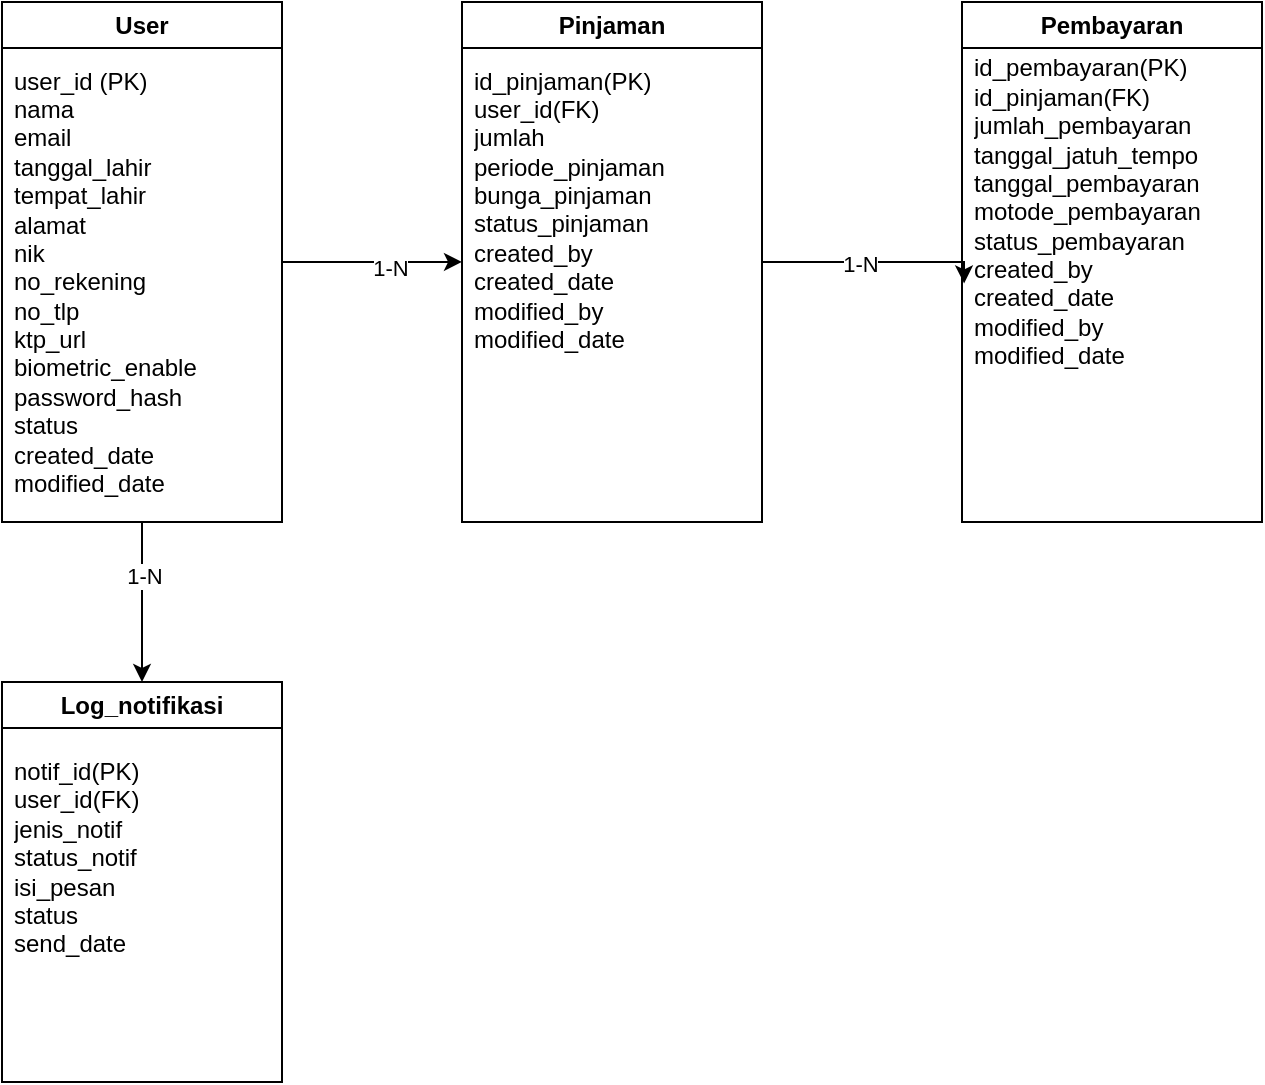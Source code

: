 <mxfile version="28.0.7">
  <diagram name="Page-1" id="tqjSqzvueAbk7ngBmSSA">
    <mxGraphModel dx="1213" dy="657" grid="1" gridSize="10" guides="1" tooltips="1" connect="1" arrows="1" fold="1" page="1" pageScale="1" pageWidth="850" pageHeight="1100" math="0" shadow="0">
      <root>
        <mxCell id="0" />
        <mxCell id="1" parent="0" />
        <mxCell id="wLrX6_X3mQyZMAKJTXOu-36" style="edgeStyle=orthogonalEdgeStyle;rounded=0;orthogonalLoop=1;jettySize=auto;html=1;" edge="1" parent="1" source="wLrX6_X3mQyZMAKJTXOu-16" target="wLrX6_X3mQyZMAKJTXOu-34">
          <mxGeometry relative="1" as="geometry" />
        </mxCell>
        <mxCell id="wLrX6_X3mQyZMAKJTXOu-37" value="1-N" style="edgeLabel;html=1;align=center;verticalAlign=middle;resizable=0;points=[];" vertex="1" connectable="0" parent="wLrX6_X3mQyZMAKJTXOu-36">
          <mxGeometry x="-0.342" y="1" relative="1" as="geometry">
            <mxPoint as="offset" />
          </mxGeometry>
        </mxCell>
        <mxCell id="wLrX6_X3mQyZMAKJTXOu-16" value="User" style="swimlane;whiteSpace=wrap;html=1;" vertex="1" parent="1">
          <mxGeometry x="80" y="40" width="140" height="260" as="geometry" />
        </mxCell>
        <mxCell id="wLrX6_X3mQyZMAKJTXOu-23" value="&lt;div&gt;user_id (PK)&amp;nbsp;&lt;/div&gt;&lt;div&gt;nama&lt;/div&gt;&lt;div&gt;email&amp;nbsp;&lt;/div&gt;&lt;div&gt;tanggal_lahir&lt;/div&gt;&lt;div&gt;tempat_lahir&lt;/div&gt;&lt;div&gt;alamat&lt;/div&gt;&lt;div&gt;nik&lt;/div&gt;&lt;div&gt;no_rekening&lt;/div&gt;&lt;div&gt;no_tlp&lt;/div&gt;&lt;div&gt;ktp_url&lt;/div&gt;&lt;div&gt;biometric_enable&lt;/div&gt;&lt;div&gt;password_hash&lt;/div&gt;&lt;div&gt;status&lt;/div&gt;&lt;div&gt;created_date&lt;/div&gt;&lt;div&gt;modified_date&lt;/div&gt;" style="text;strokeColor=none;fillColor=none;align=left;verticalAlign=middle;spacingLeft=4;spacingRight=4;overflow=hidden;points=[[0,0.5],[1,0.5]];portConstraint=eastwest;rotatable=0;whiteSpace=wrap;html=1;" vertex="1" parent="wLrX6_X3mQyZMAKJTXOu-16">
          <mxGeometry y="30" width="110" height="220" as="geometry" />
        </mxCell>
        <mxCell id="wLrX6_X3mQyZMAKJTXOu-24" value="Pembayaran" style="swimlane;whiteSpace=wrap;html=1;" vertex="1" parent="1">
          <mxGeometry x="560" y="40" width="150" height="260" as="geometry" />
        </mxCell>
        <mxCell id="wLrX6_X3mQyZMAKJTXOu-25" value="id_pembayaran(PK)&lt;div&gt;id_pinjaman(FK)&lt;/div&gt;&lt;div&gt;jumlah_pembayaran&lt;/div&gt;&lt;div&gt;tanggal_jatuh_tempo&lt;/div&gt;&lt;div&gt;tanggal_pembayaran&lt;/div&gt;&lt;div&gt;motode_pembayaran&lt;/div&gt;&lt;div&gt;status_pembayaran&lt;/div&gt;&lt;div&gt;created_by&amp;nbsp;&lt;/div&gt;&lt;div&gt;created_date&lt;/div&gt;&lt;div&gt;modified_by&lt;/div&gt;&lt;div&gt;modified_date&lt;/div&gt;" style="text;strokeColor=none;fillColor=none;align=left;verticalAlign=middle;spacingLeft=4;spacingRight=4;overflow=hidden;points=[[0,0.5],[1,0.5]];portConstraint=eastwest;rotatable=0;whiteSpace=wrap;html=1;" vertex="1" parent="wLrX6_X3mQyZMAKJTXOu-24">
          <mxGeometry y="20" width="130" height="170" as="geometry" />
        </mxCell>
        <mxCell id="wLrX6_X3mQyZMAKJTXOu-26" value="Pinjaman" style="swimlane;whiteSpace=wrap;html=1;" vertex="1" parent="1">
          <mxGeometry x="310" y="40" width="150" height="260" as="geometry" />
        </mxCell>
        <mxCell id="wLrX6_X3mQyZMAKJTXOu-27" value="id_pinjaman(PK)&lt;div&gt;user_id(FK)&lt;/div&gt;&lt;div&gt;jumlah&lt;/div&gt;&lt;div&gt;periode_pinjaman&lt;/div&gt;&lt;div&gt;bunga_pinjaman&lt;/div&gt;&lt;div&gt;status_pinjaman&lt;/div&gt;&lt;div&gt;created_by&lt;/div&gt;&lt;div&gt;created_date&lt;/div&gt;&lt;div&gt;modified_by&lt;/div&gt;&lt;div&gt;modified_date&lt;/div&gt;&lt;div&gt;&lt;br&gt;&lt;/div&gt;&lt;div&gt;&lt;br&gt;&lt;/div&gt;" style="text;strokeColor=none;fillColor=none;align=left;verticalAlign=middle;spacingLeft=4;spacingRight=4;overflow=hidden;points=[[0,0.5],[1,0.5]];portConstraint=eastwest;rotatable=0;whiteSpace=wrap;html=1;" vertex="1" parent="wLrX6_X3mQyZMAKJTXOu-26">
          <mxGeometry y="30" width="110" height="170" as="geometry" />
        </mxCell>
        <mxCell id="wLrX6_X3mQyZMAKJTXOu-28" style="edgeStyle=orthogonalEdgeStyle;rounded=0;orthogonalLoop=1;jettySize=auto;html=1;exitX=1;exitY=0.5;exitDx=0;exitDy=0;entryX=0;entryY=0.588;entryDx=0;entryDy=0;entryPerimeter=0;" edge="1" parent="1" source="wLrX6_X3mQyZMAKJTXOu-16" target="wLrX6_X3mQyZMAKJTXOu-27">
          <mxGeometry relative="1" as="geometry" />
        </mxCell>
        <mxCell id="wLrX6_X3mQyZMAKJTXOu-30" value="1-N" style="edgeLabel;html=1;align=center;verticalAlign=middle;resizable=0;points=[];" vertex="1" connectable="0" parent="wLrX6_X3mQyZMAKJTXOu-28">
          <mxGeometry x="0.193" y="-3" relative="1" as="geometry">
            <mxPoint as="offset" />
          </mxGeometry>
        </mxCell>
        <mxCell id="wLrX6_X3mQyZMAKJTXOu-29" style="edgeStyle=orthogonalEdgeStyle;rounded=0;orthogonalLoop=1;jettySize=auto;html=1;exitX=1;exitY=0.5;exitDx=0;exitDy=0;entryX=0.008;entryY=0.71;entryDx=0;entryDy=0;entryPerimeter=0;" edge="1" parent="1" source="wLrX6_X3mQyZMAKJTXOu-26" target="wLrX6_X3mQyZMAKJTXOu-25">
          <mxGeometry relative="1" as="geometry">
            <Array as="points">
              <mxPoint x="561" y="170" />
            </Array>
          </mxGeometry>
        </mxCell>
        <mxCell id="wLrX6_X3mQyZMAKJTXOu-31" value="1-N" style="edgeLabel;html=1;align=center;verticalAlign=middle;resizable=0;points=[];" vertex="1" connectable="0" parent="wLrX6_X3mQyZMAKJTXOu-29">
          <mxGeometry x="-0.122" y="-1" relative="1" as="geometry">
            <mxPoint as="offset" />
          </mxGeometry>
        </mxCell>
        <mxCell id="wLrX6_X3mQyZMAKJTXOu-34" value="Log_notifikasi" style="swimlane;whiteSpace=wrap;html=1;" vertex="1" parent="1">
          <mxGeometry x="80" y="380" width="140" height="200" as="geometry" />
        </mxCell>
        <mxCell id="wLrX6_X3mQyZMAKJTXOu-35" value="&lt;div&gt;notif_id(PK)&lt;/div&gt;user_id(FK)&lt;div&gt;jenis_notif&lt;/div&gt;&lt;div&gt;status_notif&lt;/div&gt;&lt;div&gt;isi_pesan&lt;/div&gt;&lt;div&gt;status&lt;/div&gt;&lt;div&gt;send_date&lt;br&gt;&lt;div&gt;&lt;br&gt;&lt;/div&gt;&lt;/div&gt;" style="text;strokeColor=none;fillColor=none;align=left;verticalAlign=middle;spacingLeft=4;spacingRight=4;overflow=hidden;points=[[0,0.5],[1,0.5]];portConstraint=eastwest;rotatable=0;whiteSpace=wrap;html=1;" vertex="1" parent="wLrX6_X3mQyZMAKJTXOu-34">
          <mxGeometry y="30" width="110" height="130" as="geometry" />
        </mxCell>
      </root>
    </mxGraphModel>
  </diagram>
</mxfile>
